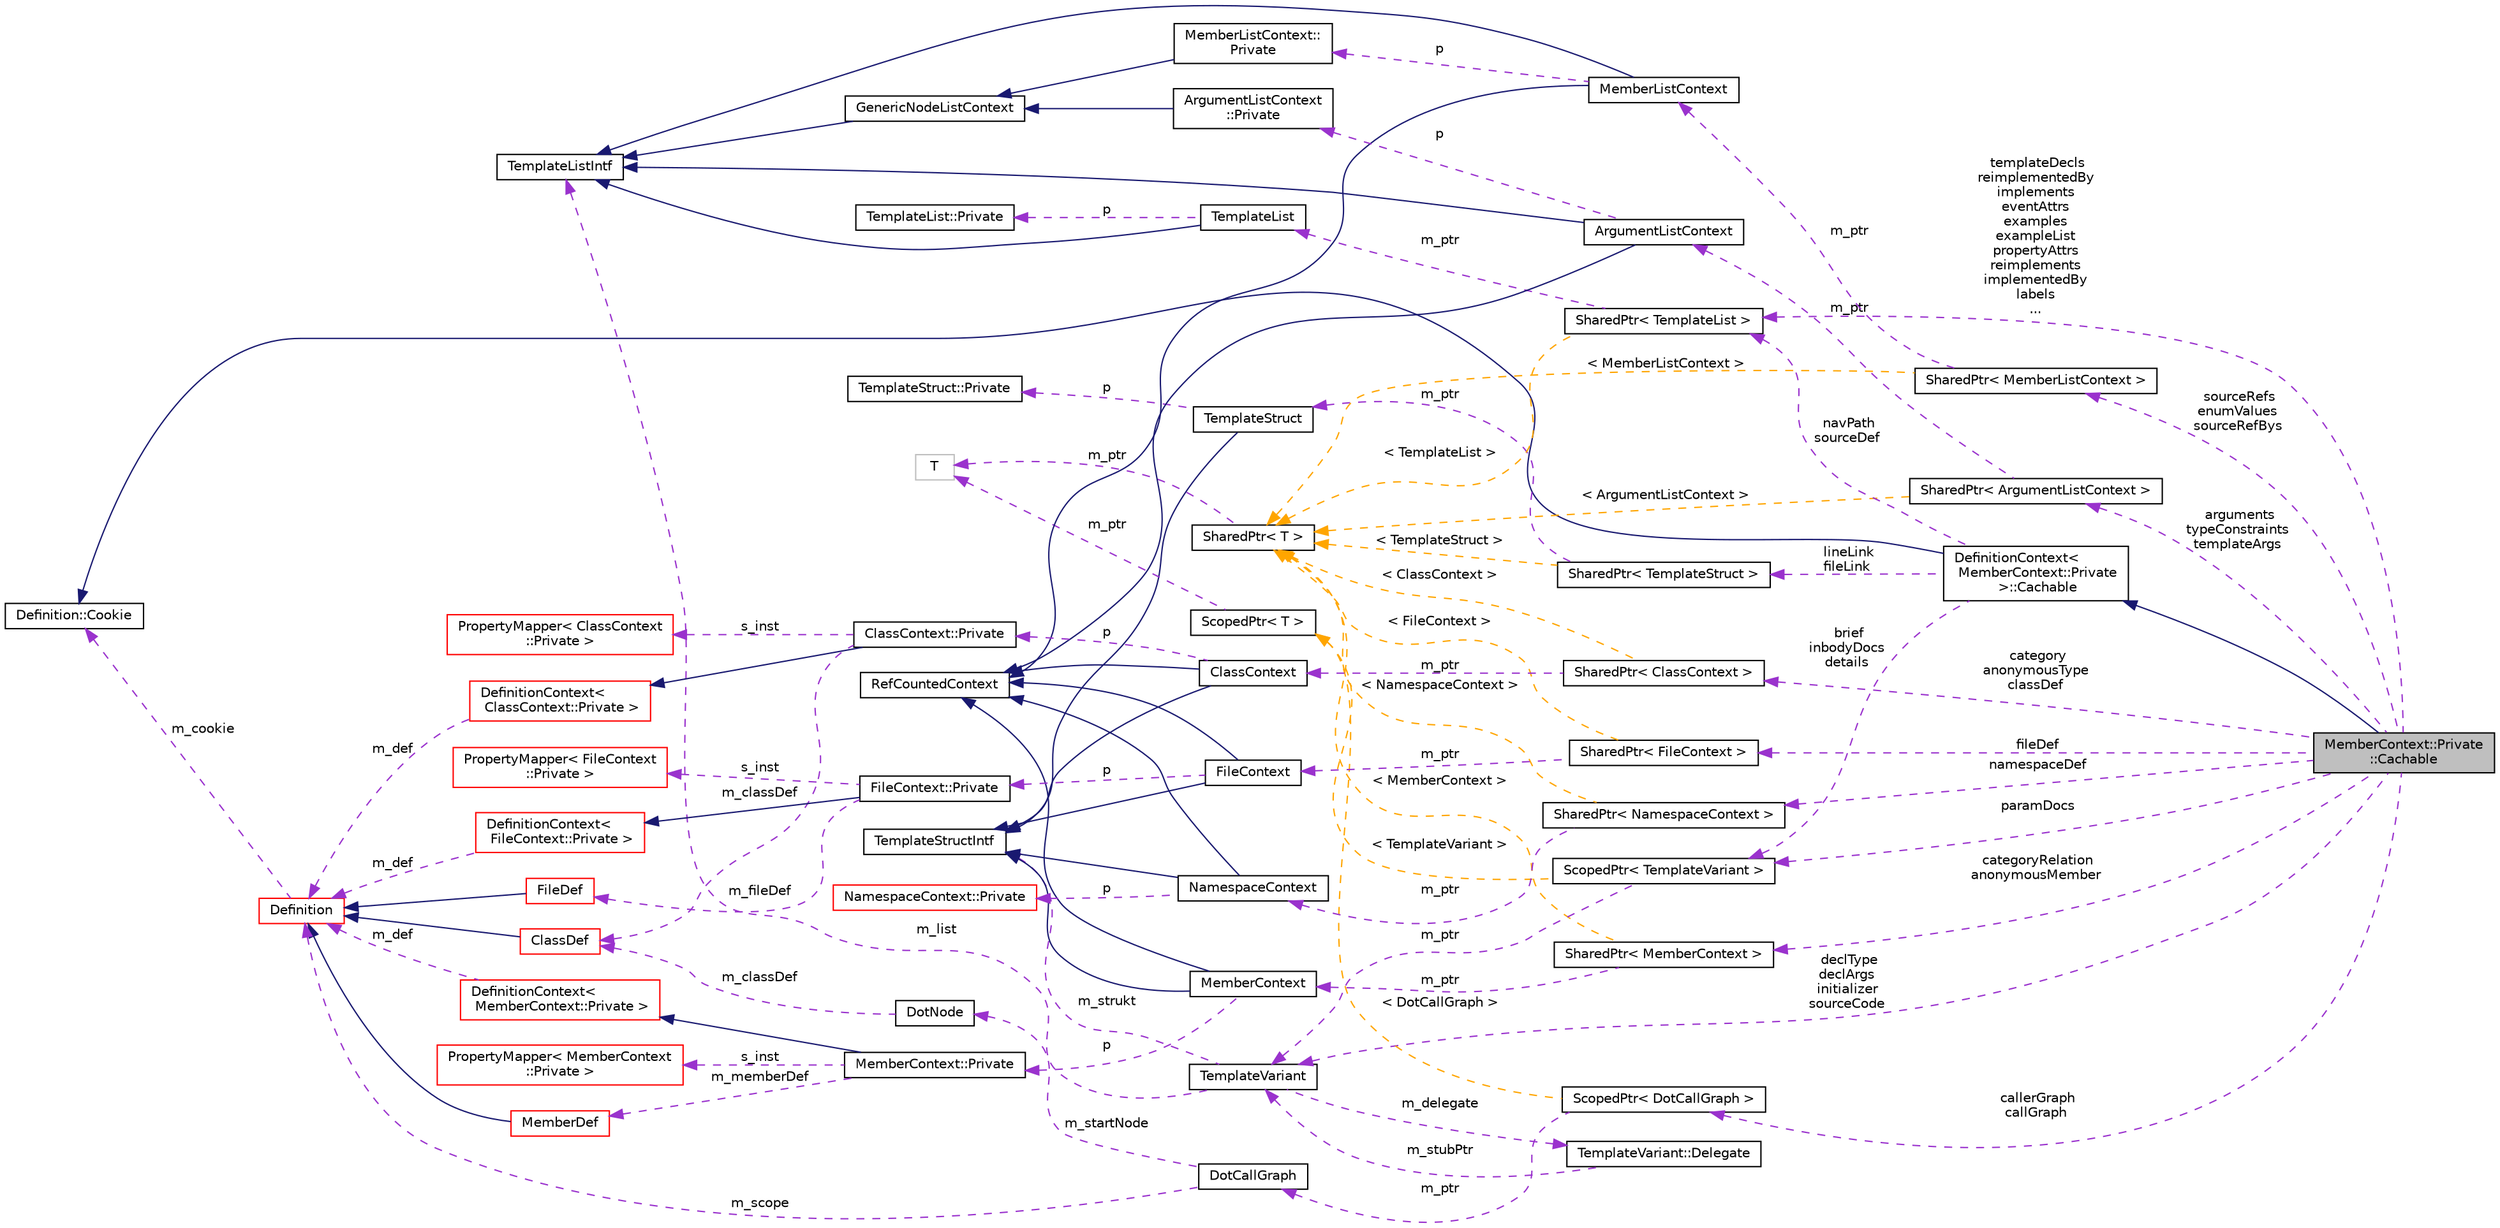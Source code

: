 digraph "MemberContext::Private::Cachable"
{
 // INTERACTIVE_SVG=YES
  edge [fontname="Helvetica",fontsize="10",labelfontname="Helvetica",labelfontsize="10"];
  node [fontname="Helvetica",fontsize="10",shape=record];
  rankdir="LR";
  Node3 [label="MemberContext::Private\l::Cachable",height=0.2,width=0.4,color="black", fillcolor="grey75", style="filled", fontcolor="black"];
  Node4 -> Node3 [dir="back",color="midnightblue",fontsize="10",style="solid",fontname="Helvetica"];
  Node4 [label="DefinitionContext\<\l MemberContext::Private\l \>::Cachable",height=0.2,width=0.4,color="black", fillcolor="white", style="filled",URL="$d9/d7b/struct_definition_context_1_1_cachable.html"];
  Node5 -> Node4 [dir="back",color="midnightblue",fontsize="10",style="solid",fontname="Helvetica"];
  Node5 [label="Definition::Cookie",height=0.2,width=0.4,color="black", fillcolor="white", style="filled",URL="$d1/d2f/struct_definition_1_1_cookie.html"];
  Node6 -> Node4 [dir="back",color="darkorchid3",fontsize="10",style="dashed",label=" lineLink\nfileLink" ,fontname="Helvetica"];
  Node6 [label="SharedPtr\< TemplateStruct \>",height=0.2,width=0.4,color="black", fillcolor="white", style="filled",URL="$df/d12/class_shared_ptr.html"];
  Node7 -> Node6 [dir="back",color="darkorchid3",fontsize="10",style="dashed",label=" m_ptr" ,fontname="Helvetica"];
  Node7 [label="TemplateStruct",height=0.2,width=0.4,color="black", fillcolor="white", style="filled",URL="$d8/d4b/class_template_struct.html",tooltip="Default implementation of a context value of type struct. "];
  Node8 -> Node7 [dir="back",color="midnightblue",fontsize="10",style="solid",fontname="Helvetica"];
  Node8 [label="TemplateStructIntf",height=0.2,width=0.4,color="black", fillcolor="white", style="filled",URL="$d9/de8/class_template_struct_intf.html",tooltip="Abstract interface for a context value of type struct. "];
  Node9 -> Node7 [dir="back",color="darkorchid3",fontsize="10",style="dashed",label=" p" ,fontname="Helvetica"];
  Node9 [label="TemplateStruct::Private",height=0.2,width=0.4,color="black", fillcolor="white", style="filled",URL="$d5/d63/class_template_struct_1_1_private.html",tooltip="Private data of a template struct object. "];
  Node10 -> Node6 [dir="back",color="orange",fontsize="10",style="dashed",label=" \< TemplateStruct \>" ,fontname="Helvetica"];
  Node10 [label="SharedPtr\< T \>",height=0.2,width=0.4,color="black", fillcolor="white", style="filled",URL="$df/d12/class_shared_ptr.html",tooltip="Reference counting smart pointer. "];
  Node11 -> Node10 [dir="back",color="darkorchid3",fontsize="10",style="dashed",label=" m_ptr" ,fontname="Helvetica"];
  Node11 [label="T",height=0.2,width=0.4,color="grey75", fillcolor="white", style="filled"];
  Node12 -> Node4 [dir="back",color="darkorchid3",fontsize="10",style="dashed",label=" navPath\nsourceDef" ,fontname="Helvetica"];
  Node12 [label="SharedPtr\< TemplateList \>",height=0.2,width=0.4,color="black", fillcolor="white", style="filled",URL="$df/d12/class_shared_ptr.html"];
  Node13 -> Node12 [dir="back",color="darkorchid3",fontsize="10",style="dashed",label=" m_ptr" ,fontname="Helvetica"];
  Node13 [label="TemplateList",height=0.2,width=0.4,color="black", fillcolor="white", style="filled",URL="$de/dab/class_template_list.html",tooltip="Default implementation of a context value of type list. "];
  Node14 -> Node13 [dir="back",color="midnightblue",fontsize="10",style="solid",fontname="Helvetica"];
  Node14 [label="TemplateListIntf",height=0.2,width=0.4,color="black", fillcolor="white", style="filled",URL="$d6/d88/class_template_list_intf.html",tooltip="Abstract read-only interface for a context value of type list. "];
  Node15 -> Node13 [dir="back",color="darkorchid3",fontsize="10",style="dashed",label=" p" ,fontname="Helvetica"];
  Node15 [label="TemplateList::Private",height=0.2,width=0.4,color="black", fillcolor="white", style="filled",URL="$d5/dee/class_template_list_1_1_private.html",tooltip="Private data of a template list object. "];
  Node10 -> Node12 [dir="back",color="orange",fontsize="10",style="dashed",label=" \< TemplateList \>" ,fontname="Helvetica"];
  Node16 -> Node4 [dir="back",color="darkorchid3",fontsize="10",style="dashed",label=" brief\ninbodyDocs\ndetails" ,fontname="Helvetica"];
  Node16 [label="ScopedPtr\< TemplateVariant \>",height=0.2,width=0.4,color="black", fillcolor="white", style="filled",URL="$dd/d9b/class_scoped_ptr.html"];
  Node17 -> Node16 [dir="back",color="darkorchid3",fontsize="10",style="dashed",label=" m_ptr" ,fontname="Helvetica"];
  Node17 [label="TemplateVariant",height=0.2,width=0.4,color="black", fillcolor="white", style="filled",URL="$d1/dba/class_template_variant.html",tooltip="Variant type which can hold one value of a fixed set of types. "];
  Node14 -> Node17 [dir="back",color="darkorchid3",fontsize="10",style="dashed",label=" m_list" ,fontname="Helvetica"];
  Node8 -> Node17 [dir="back",color="darkorchid3",fontsize="10",style="dashed",label=" m_strukt" ,fontname="Helvetica"];
  Node18 -> Node17 [dir="back",color="darkorchid3",fontsize="10",style="dashed",label=" m_delegate" ,fontname="Helvetica"];
  Node18 [label="TemplateVariant::Delegate",height=0.2,width=0.4,color="black", fillcolor="white", style="filled",URL="$d7/d1d/class_template_variant_1_1_delegate.html",tooltip="Helper class to create a delegate that can store a function/method call. "];
  Node17 -> Node18 [dir="back",color="darkorchid3",fontsize="10",style="dashed",label=" m_stubPtr" ,fontname="Helvetica"];
  Node19 -> Node16 [dir="back",color="orange",fontsize="10",style="dashed",label=" \< TemplateVariant \>" ,fontname="Helvetica"];
  Node19 [label="ScopedPtr\< T \>",height=0.2,width=0.4,color="black", fillcolor="white", style="filled",URL="$dd/d9b/class_scoped_ptr.html",tooltip="Scoped smart pointer. "];
  Node11 -> Node19 [dir="back",color="darkorchid3",fontsize="10",style="dashed",label=" m_ptr" ,fontname="Helvetica"];
  Node20 -> Node3 [dir="back",color="darkorchid3",fontsize="10",style="dashed",label=" category\nanonymousType\nclassDef" ,fontname="Helvetica"];
  Node20 [label="SharedPtr\< ClassContext \>",height=0.2,width=0.4,color="black", fillcolor="white", style="filled",URL="$df/d12/class_shared_ptr.html"];
  Node21 -> Node20 [dir="back",color="darkorchid3",fontsize="10",style="dashed",label=" m_ptr" ,fontname="Helvetica"];
  Node21 [label="ClassContext",height=0.2,width=0.4,color="black", fillcolor="white", style="filled",URL="$dc/d38/class_class_context.html"];
  Node22 -> Node21 [dir="back",color="midnightblue",fontsize="10",style="solid",fontname="Helvetica"];
  Node22 [label="RefCountedContext",height=0.2,width=0.4,color="black", fillcolor="white", style="filled",URL="$d8/d96/class_ref_counted_context.html",tooltip="Helper class to support reference counting. "];
  Node8 -> Node21 [dir="back",color="midnightblue",fontsize="10",style="solid",fontname="Helvetica"];
  Node23 -> Node21 [dir="back",color="darkorchid3",fontsize="10",style="dashed",label=" p" ,fontname="Helvetica"];
  Node23 [label="ClassContext::Private",height=0.2,width=0.4,color="black", fillcolor="white", style="filled",URL="$d5/d54/class_class_context_1_1_private.html"];
  Node24 -> Node23 [dir="back",color="midnightblue",fontsize="10",style="solid",fontname="Helvetica"];
  Node24 [label="DefinitionContext\<\l ClassContext::Private \>",height=0.2,width=0.4,color="red", fillcolor="white", style="filled",URL="$d6/d49/class_definition_context.html"];
  Node25 -> Node24 [dir="back",color="darkorchid3",fontsize="10",style="dashed",label=" m_def" ,fontname="Helvetica"];
  Node25 [label="Definition",height=0.2,width=0.4,color="red", fillcolor="white", style="filled",URL="$d5/dcc/class_definition.html",tooltip="The common base class of all entity definitions found in the sources. "];
  Node5 -> Node25 [dir="back",color="darkorchid3",fontsize="10",style="dashed",label=" m_cookie" ,fontname="Helvetica"];
  Node68 -> Node23 [dir="back",color="darkorchid3",fontsize="10",style="dashed",label=" s_inst" ,fontname="Helvetica"];
  Node68 [label="PropertyMapper\< ClassContext\l::Private \>",height=0.2,width=0.4,color="red", fillcolor="white", style="filled",URL="$d1/d80/class_property_mapper.html"];
  Node70 -> Node23 [dir="back",color="darkorchid3",fontsize="10",style="dashed",label=" m_classDef" ,fontname="Helvetica"];
  Node70 [label="ClassDef",height=0.2,width=0.4,color="red", fillcolor="white", style="filled",URL="$d1/dcf/class_class_def.html",tooltip="A class representing of a compound symbol. "];
  Node25 -> Node70 [dir="back",color="midnightblue",fontsize="10",style="solid",fontname="Helvetica"];
  Node10 -> Node20 [dir="back",color="orange",fontsize="10",style="dashed",label=" \< ClassContext \>" ,fontname="Helvetica"];
  Node107 -> Node3 [dir="back",color="darkorchid3",fontsize="10",style="dashed",label=" arguments\ntypeConstraints\ntemplateArgs" ,fontname="Helvetica"];
  Node107 [label="SharedPtr\< ArgumentListContext \>",height=0.2,width=0.4,color="black", fillcolor="white", style="filled",URL="$df/d12/class_shared_ptr.html"];
  Node108 -> Node107 [dir="back",color="darkorchid3",fontsize="10",style="dashed",label=" m_ptr" ,fontname="Helvetica"];
  Node108 [label="ArgumentListContext",height=0.2,width=0.4,color="black", fillcolor="white", style="filled",URL="$d3/d8a/class_argument_list_context.html"];
  Node22 -> Node108 [dir="back",color="midnightblue",fontsize="10",style="solid",fontname="Helvetica"];
  Node14 -> Node108 [dir="back",color="midnightblue",fontsize="10",style="solid",fontname="Helvetica"];
  Node109 -> Node108 [dir="back",color="darkorchid3",fontsize="10",style="dashed",label=" p" ,fontname="Helvetica"];
  Node109 [label="ArgumentListContext\l::Private",height=0.2,width=0.4,color="black", fillcolor="white", style="filled",URL="$d7/dc4/class_argument_list_context_1_1_private.html"];
  Node110 -> Node109 [dir="back",color="midnightblue",fontsize="10",style="solid",fontname="Helvetica"];
  Node110 [label="GenericNodeListContext",height=0.2,width=0.4,color="black", fillcolor="white", style="filled",URL="$d6/dcb/class_generic_node_list_context.html",tooltip="standard template list implementation "];
  Node14 -> Node110 [dir="back",color="midnightblue",fontsize="10",style="solid",fontname="Helvetica"];
  Node10 -> Node107 [dir="back",color="orange",fontsize="10",style="dashed",label=" \< ArgumentListContext \>" ,fontname="Helvetica"];
  Node17 -> Node3 [dir="back",color="darkorchid3",fontsize="10",style="dashed",label=" declType\ndeclArgs\ninitializer\nsourceCode" ,fontname="Helvetica"];
  Node111 -> Node3 [dir="back",color="darkorchid3",fontsize="10",style="dashed",label=" fileDef" ,fontname="Helvetica"];
  Node111 [label="SharedPtr\< FileContext \>",height=0.2,width=0.4,color="black", fillcolor="white", style="filled",URL="$df/d12/class_shared_ptr.html"];
  Node112 -> Node111 [dir="back",color="darkorchid3",fontsize="10",style="dashed",label=" m_ptr" ,fontname="Helvetica"];
  Node112 [label="FileContext",height=0.2,width=0.4,color="black", fillcolor="white", style="filled",URL="$d3/db7/class_file_context.html"];
  Node22 -> Node112 [dir="back",color="midnightblue",fontsize="10",style="solid",fontname="Helvetica"];
  Node8 -> Node112 [dir="back",color="midnightblue",fontsize="10",style="solid",fontname="Helvetica"];
  Node113 -> Node112 [dir="back",color="darkorchid3",fontsize="10",style="dashed",label=" p" ,fontname="Helvetica"];
  Node113 [label="FileContext::Private",height=0.2,width=0.4,color="black", fillcolor="white", style="filled",URL="$d4/d72/class_file_context_1_1_private.html"];
  Node114 -> Node113 [dir="back",color="midnightblue",fontsize="10",style="solid",fontname="Helvetica"];
  Node114 [label="DefinitionContext\<\l FileContext::Private \>",height=0.2,width=0.4,color="red", fillcolor="white", style="filled",URL="$d6/d49/class_definition_context.html"];
  Node25 -> Node114 [dir="back",color="darkorchid3",fontsize="10",style="dashed",label=" m_def" ,fontname="Helvetica"];
  Node36 -> Node113 [dir="back",color="darkorchid3",fontsize="10",style="dashed",label=" m_fileDef" ,fontname="Helvetica"];
  Node36 [label="FileDef",height=0.2,width=0.4,color="red", fillcolor="white", style="filled",URL="$de/db0/class_file_def.html",tooltip="A model of a file symbol. "];
  Node25 -> Node36 [dir="back",color="midnightblue",fontsize="10",style="solid",fontname="Helvetica"];
  Node115 -> Node113 [dir="back",color="darkorchid3",fontsize="10",style="dashed",label=" s_inst" ,fontname="Helvetica"];
  Node115 [label="PropertyMapper\< FileContext\l::Private \>",height=0.2,width=0.4,color="red", fillcolor="white", style="filled",URL="$d1/d80/class_property_mapper.html"];
  Node10 -> Node111 [dir="back",color="orange",fontsize="10",style="dashed",label=" \< FileContext \>" ,fontname="Helvetica"];
  Node12 -> Node3 [dir="back",color="darkorchid3",fontsize="10",style="dashed",label=" templateDecls\nreimplementedBy\nimplements\neventAttrs\nexamples\nexampleList\npropertyAttrs\nreimplements\nimplementedBy\nlabels\n..." ,fontname="Helvetica"];
  Node116 -> Node3 [dir="back",color="darkorchid3",fontsize="10",style="dashed",label=" categoryRelation\nanonymousMember" ,fontname="Helvetica"];
  Node116 [label="SharedPtr\< MemberContext \>",height=0.2,width=0.4,color="black", fillcolor="white", style="filled",URL="$df/d12/class_shared_ptr.html"];
  Node117 -> Node116 [dir="back",color="darkorchid3",fontsize="10",style="dashed",label=" m_ptr" ,fontname="Helvetica"];
  Node117 [label="MemberContext",height=0.2,width=0.4,color="black", fillcolor="white", style="filled",URL="$d5/d43/class_member_context.html"];
  Node22 -> Node117 [dir="back",color="midnightblue",fontsize="10",style="solid",fontname="Helvetica"];
  Node8 -> Node117 [dir="back",color="midnightblue",fontsize="10",style="solid",fontname="Helvetica"];
  Node118 -> Node117 [dir="back",color="darkorchid3",fontsize="10",style="dashed",label=" p" ,fontname="Helvetica"];
  Node118 [label="MemberContext::Private",height=0.2,width=0.4,color="black", fillcolor="white", style="filled",URL="$dd/d99/class_member_context_1_1_private.html"];
  Node119 -> Node118 [dir="back",color="midnightblue",fontsize="10",style="solid",fontname="Helvetica"];
  Node119 [label="DefinitionContext\<\l MemberContext::Private \>",height=0.2,width=0.4,color="red", fillcolor="white", style="filled",URL="$d6/d49/class_definition_context.html"];
  Node25 -> Node119 [dir="back",color="darkorchid3",fontsize="10",style="dashed",label=" m_def" ,fontname="Helvetica"];
  Node120 -> Node118 [dir="back",color="darkorchid3",fontsize="10",style="dashed",label=" s_inst" ,fontname="Helvetica"];
  Node120 [label="PropertyMapper\< MemberContext\l::Private \>",height=0.2,width=0.4,color="red", fillcolor="white", style="filled",URL="$d1/d80/class_property_mapper.html"];
  Node90 -> Node118 [dir="back",color="darkorchid3",fontsize="10",style="dashed",label=" m_memberDef" ,fontname="Helvetica"];
  Node90 [label="MemberDef",height=0.2,width=0.4,color="red", fillcolor="white", style="filled",URL="$da/d09/class_member_def.html",tooltip="A model of a class/file/namespace member symbol. "];
  Node25 -> Node90 [dir="back",color="midnightblue",fontsize="10",style="solid",fontname="Helvetica"];
  Node10 -> Node116 [dir="back",color="orange",fontsize="10",style="dashed",label=" \< MemberContext \>" ,fontname="Helvetica"];
  Node16 -> Node3 [dir="back",color="darkorchid3",fontsize="10",style="dashed",label=" paramDocs" ,fontname="Helvetica"];
  Node121 -> Node3 [dir="back",color="darkorchid3",fontsize="10",style="dashed",label=" namespaceDef" ,fontname="Helvetica"];
  Node121 [label="SharedPtr\< NamespaceContext \>",height=0.2,width=0.4,color="black", fillcolor="white", style="filled",URL="$df/d12/class_shared_ptr.html"];
  Node122 -> Node121 [dir="back",color="darkorchid3",fontsize="10",style="dashed",label=" m_ptr" ,fontname="Helvetica"];
  Node122 [label="NamespaceContext",height=0.2,width=0.4,color="black", fillcolor="white", style="filled",URL="$de/d00/class_namespace_context.html"];
  Node22 -> Node122 [dir="back",color="midnightblue",fontsize="10",style="solid",fontname="Helvetica"];
  Node8 -> Node122 [dir="back",color="midnightblue",fontsize="10",style="solid",fontname="Helvetica"];
  Node123 -> Node122 [dir="back",color="darkorchid3",fontsize="10",style="dashed",label=" p" ,fontname="Helvetica"];
  Node123 [label="NamespaceContext::Private",height=0.2,width=0.4,color="red", fillcolor="white", style="filled",URL="$d8/dcf/class_namespace_context_1_1_private.html"];
  Node10 -> Node121 [dir="back",color="orange",fontsize="10",style="dashed",label=" \< NamespaceContext \>" ,fontname="Helvetica"];
  Node126 -> Node3 [dir="back",color="darkorchid3",fontsize="10",style="dashed",label=" callerGraph\ncallGraph" ,fontname="Helvetica"];
  Node126 [label="ScopedPtr\< DotCallGraph \>",height=0.2,width=0.4,color="black", fillcolor="white", style="filled",URL="$dd/d9b/class_scoped_ptr.html"];
  Node127 -> Node126 [dir="back",color="darkorchid3",fontsize="10",style="dashed",label=" m_ptr" ,fontname="Helvetica"];
  Node127 [label="DotCallGraph",height=0.2,width=0.4,color="black", fillcolor="white", style="filled",URL="$d0/dff/class_dot_call_graph.html",tooltip="Representation of an call graph. "];
  Node128 -> Node127 [dir="back",color="darkorchid3",fontsize="10",style="dashed",label=" m_startNode" ,fontname="Helvetica"];
  Node128 [label="DotNode",height=0.2,width=0.4,color="black", fillcolor="white", style="filled",URL="$dd/d7e/class_dot_node.html",tooltip="A node in a dot graph. "];
  Node70 -> Node128 [dir="back",color="darkorchid3",fontsize="10",style="dashed",label=" m_classDef" ,fontname="Helvetica"];
  Node25 -> Node127 [dir="back",color="darkorchid3",fontsize="10",style="dashed",label=" m_scope" ,fontname="Helvetica"];
  Node19 -> Node126 [dir="back",color="orange",fontsize="10",style="dashed",label=" \< DotCallGraph \>" ,fontname="Helvetica"];
  Node129 -> Node3 [dir="back",color="darkorchid3",fontsize="10",style="dashed",label=" sourceRefs\nenumValues\nsourceRefBys" ,fontname="Helvetica"];
  Node129 [label="SharedPtr\< MemberListContext \>",height=0.2,width=0.4,color="black", fillcolor="white", style="filled",URL="$df/d12/class_shared_ptr.html"];
  Node130 -> Node129 [dir="back",color="darkorchid3",fontsize="10",style="dashed",label=" m_ptr" ,fontname="Helvetica"];
  Node130 [label="MemberListContext",height=0.2,width=0.4,color="black", fillcolor="white", style="filled",URL="$df/dda/class_member_list_context.html"];
  Node22 -> Node130 [dir="back",color="midnightblue",fontsize="10",style="solid",fontname="Helvetica"];
  Node14 -> Node130 [dir="back",color="midnightblue",fontsize="10",style="solid",fontname="Helvetica"];
  Node131 -> Node130 [dir="back",color="darkorchid3",fontsize="10",style="dashed",label=" p" ,fontname="Helvetica"];
  Node131 [label="MemberListContext::\lPrivate",height=0.2,width=0.4,color="black", fillcolor="white", style="filled",URL="$df/db1/class_member_list_context_1_1_private.html"];
  Node110 -> Node131 [dir="back",color="midnightblue",fontsize="10",style="solid",fontname="Helvetica"];
  Node10 -> Node129 [dir="back",color="orange",fontsize="10",style="dashed",label=" \< MemberListContext \>" ,fontname="Helvetica"];
}
